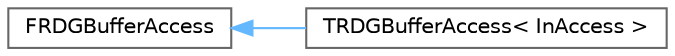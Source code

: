 digraph "Graphical Class Hierarchy"
{
 // INTERACTIVE_SVG=YES
 // LATEX_PDF_SIZE
  bgcolor="transparent";
  edge [fontname=Helvetica,fontsize=10,labelfontname=Helvetica,labelfontsize=10];
  node [fontname=Helvetica,fontsize=10,shape=box,height=0.2,width=0.4];
  rankdir="LR";
  Node0 [id="Node000000",label="FRDGBufferAccess",height=0.2,width=0.4,color="grey40", fillcolor="white", style="filled",URL="$d7/d70/classFRDGBufferAccess.html",tooltip=" "];
  Node0 -> Node1 [id="edge4596_Node000000_Node000001",dir="back",color="steelblue1",style="solid",tooltip=" "];
  Node1 [id="Node000001",label="TRDGBufferAccess\< InAccess \>",height=0.2,width=0.4,color="grey40", fillcolor="white", style="filled",URL="$de/d50/classTRDGBufferAccess.html",tooltip=" "];
}
